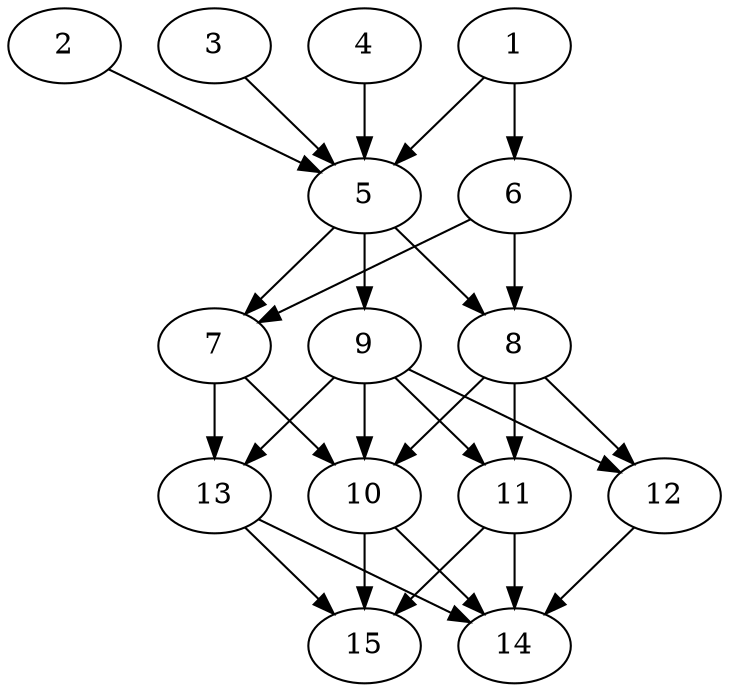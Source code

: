 // DAG automatically generated by daggen at Thu Oct  3 13:59:26 2019
// ./daggen --dot -n 15 --ccr 0.3 --fat 0.5 --regular 0.5 --density 0.9 --mindata 5242880 --maxdata 52428800 
digraph G {
  1 [size="169178453", alpha="0.12", expect_size="50753536"] 
  1 -> 5 [size ="50753536"]
  1 -> 6 [size ="50753536"]
  2 [size="40082773", alpha="0.16", expect_size="12024832"] 
  2 -> 5 [size ="12024832"]
  3 [size="139687253", alpha="0.13", expect_size="41906176"] 
  3 -> 5 [size ="41906176"]
  4 [size="164403200", alpha="0.15", expect_size="49320960"] 
  4 -> 5 [size ="49320960"]
  5 [size="174503253", alpha="0.12", expect_size="52350976"] 
  5 -> 7 [size ="52350976"]
  5 -> 8 [size ="52350976"]
  5 -> 9 [size ="52350976"]
  6 [size="145394347", alpha="0.20", expect_size="43618304"] 
  6 -> 7 [size ="43618304"]
  6 -> 8 [size ="43618304"]
  7 [size="117920427", alpha="0.03", expect_size="35376128"] 
  7 -> 10 [size ="35376128"]
  7 -> 13 [size ="35376128"]
  8 [size="144824320", alpha="0.11", expect_size="43447296"] 
  8 -> 10 [size ="43447296"]
  8 -> 11 [size ="43447296"]
  8 -> 12 [size ="43447296"]
  9 [size="103174827", alpha="0.08", expect_size="30952448"] 
  9 -> 10 [size ="30952448"]
  9 -> 11 [size ="30952448"]
  9 -> 12 [size ="30952448"]
  9 -> 13 [size ="30952448"]
  10 [size="168710827", alpha="0.06", expect_size="50613248"] 
  10 -> 14 [size ="50613248"]
  10 -> 15 [size ="50613248"]
  11 [size="101737813", alpha="0.01", expect_size="30521344"] 
  11 -> 14 [size ="30521344"]
  11 -> 15 [size ="30521344"]
  12 [size="42588160", alpha="0.15", expect_size="12776448"] 
  12 -> 14 [size ="12776448"]
  13 [size="166946133", alpha="0.00", expect_size="50083840"] 
  13 -> 14 [size ="50083840"]
  13 -> 15 [size ="50083840"]
  14 [size="115613013", alpha="0.19", expect_size="34683904"] 
  15 [size="77161813", alpha="0.19", expect_size="23148544"] 
}
